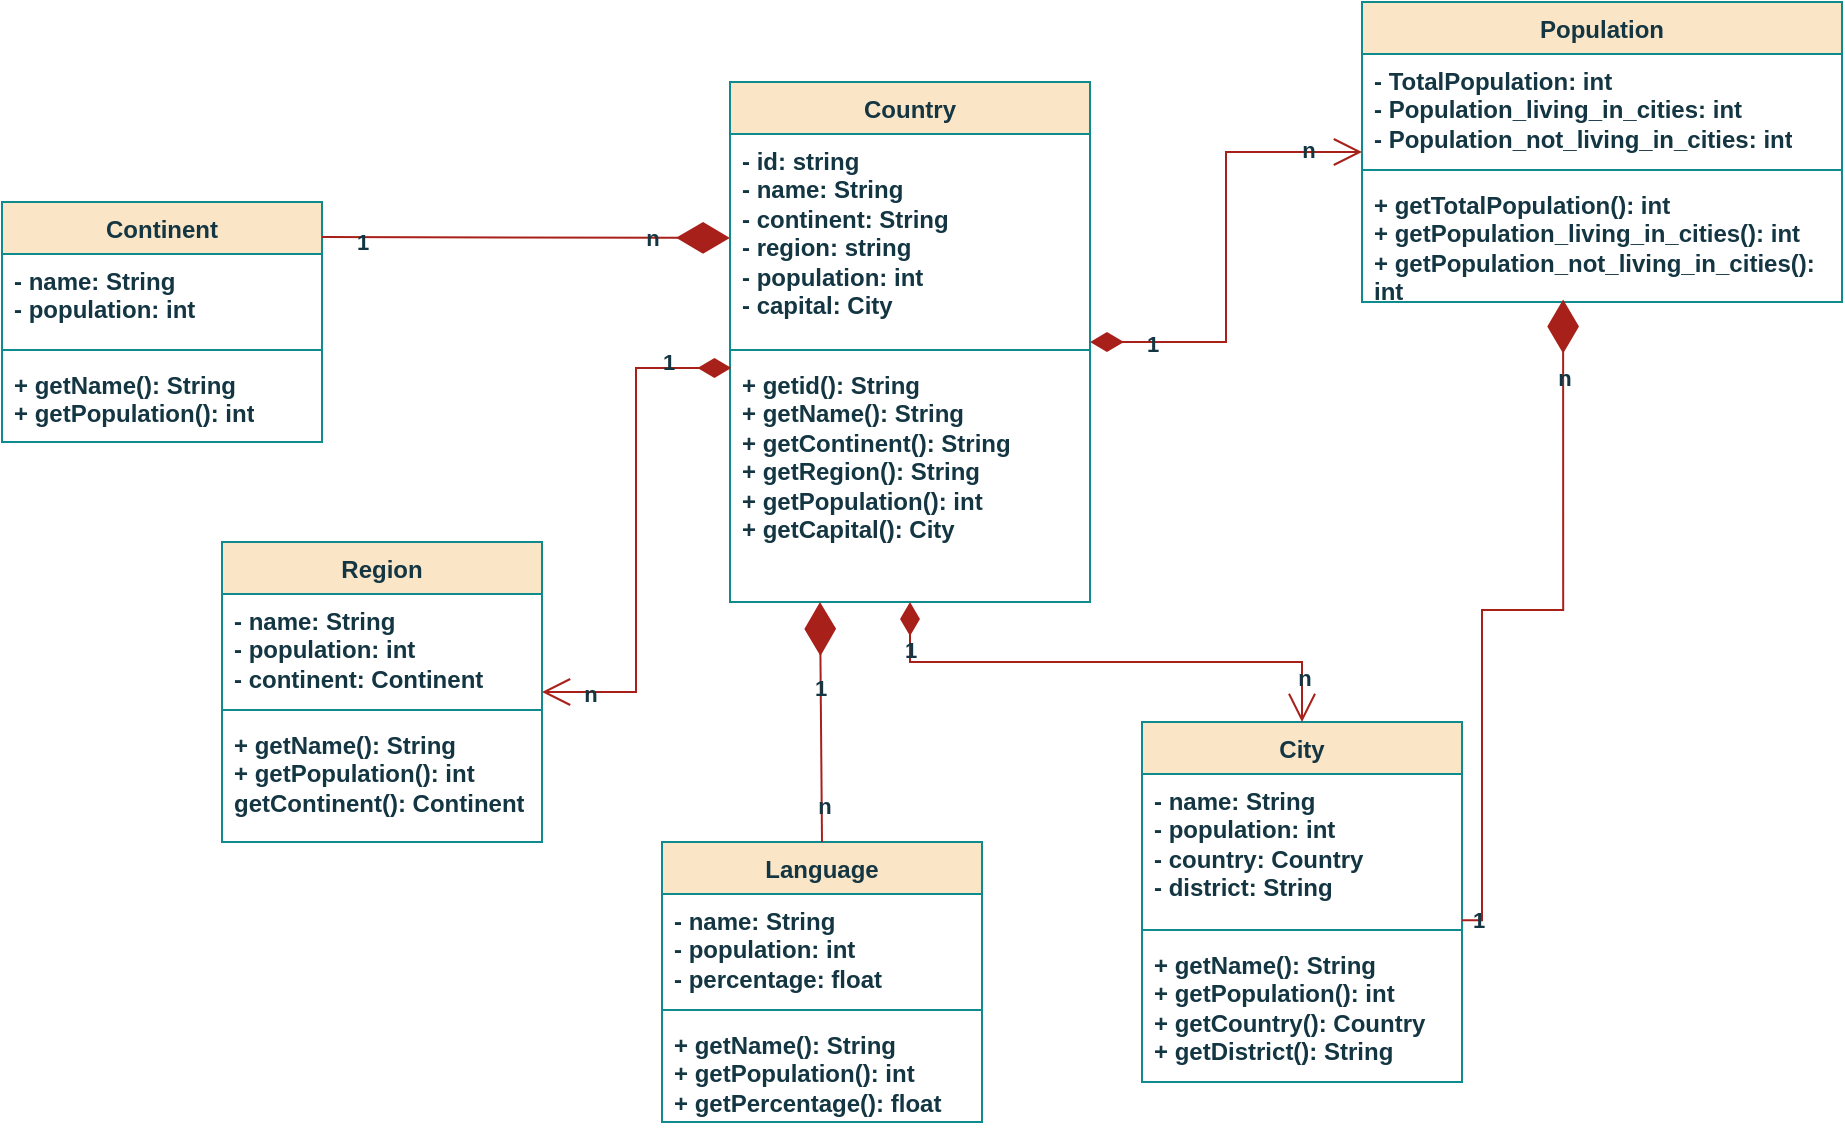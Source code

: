 <mxfile version="24.0.2" type="device">
  <diagram id="C5RBs43oDa-KdzZeNtuy" name="Page-1">
    <mxGraphModel dx="1703" dy="848" grid="1" gridSize="10" guides="1" tooltips="1" connect="1" arrows="1" fold="1" page="1" pageScale="1" pageWidth="827" pageHeight="1169" math="0" shadow="0">
      <root>
        <mxCell id="WIyWlLk6GJQsqaUBKTNV-0" />
        <mxCell id="WIyWlLk6GJQsqaUBKTNV-1" parent="WIyWlLk6GJQsqaUBKTNV-0" />
        <mxCell id="B-JvRNYnu4CM49zrLITP-0" value="Continent" style="swimlane;fontStyle=1;align=center;verticalAlign=top;childLayout=stackLayout;horizontal=1;startSize=26;horizontalStack=0;resizeParent=1;resizeParentMax=0;resizeLast=0;collapsible=1;marginBottom=0;whiteSpace=wrap;html=1;labelBackgroundColor=none;fillColor=#FAE5C7;strokeColor=#0F8B8D;fontColor=#143642;" vertex="1" parent="WIyWlLk6GJQsqaUBKTNV-1">
          <mxGeometry x="10" y="280" width="160" height="120" as="geometry">
            <mxRectangle x="80" y="283" width="90" height="30" as="alternateBounds" />
          </mxGeometry>
        </mxCell>
        <mxCell id="B-JvRNYnu4CM49zrLITP-1" value="- name: String&lt;div&gt;- population: int&lt;/div&gt;" style="text;strokeColor=none;fillColor=none;align=left;verticalAlign=top;spacingLeft=4;spacingRight=4;overflow=hidden;rotatable=0;points=[[0,0.5],[1,0.5]];portConstraint=eastwest;whiteSpace=wrap;html=1;fontStyle=1;labelBackgroundColor=none;fontColor=#143642;" vertex="1" parent="B-JvRNYnu4CM49zrLITP-0">
          <mxGeometry y="26" width="160" height="44" as="geometry" />
        </mxCell>
        <mxCell id="B-JvRNYnu4CM49zrLITP-2" value="" style="line;strokeWidth=1;fillColor=none;align=left;verticalAlign=middle;spacingTop=-1;spacingLeft=3;spacingRight=3;rotatable=0;labelPosition=right;points=[];portConstraint=eastwest;fontStyle=1;labelBackgroundColor=none;strokeColor=#0F8B8D;fontColor=#143642;" vertex="1" parent="B-JvRNYnu4CM49zrLITP-0">
          <mxGeometry y="70" width="160" height="8" as="geometry" />
        </mxCell>
        <mxCell id="B-JvRNYnu4CM49zrLITP-3" value="+ getName(): String&lt;div&gt;+ getPopulation(): int&lt;/div&gt;" style="text;strokeColor=none;fillColor=none;align=left;verticalAlign=top;spacingLeft=4;spacingRight=4;overflow=hidden;rotatable=0;points=[[0,0.5],[1,0.5]];portConstraint=eastwest;whiteSpace=wrap;html=1;fontStyle=1;labelBackgroundColor=none;fontColor=#143642;" vertex="1" parent="B-JvRNYnu4CM49zrLITP-0">
          <mxGeometry y="78" width="160" height="42" as="geometry" />
        </mxCell>
        <mxCell id="B-JvRNYnu4CM49zrLITP-4" value="Population" style="swimlane;fontStyle=1;align=center;verticalAlign=top;childLayout=stackLayout;horizontal=1;startSize=26;horizontalStack=0;resizeParent=1;resizeParentMax=0;resizeLast=0;collapsible=1;marginBottom=0;whiteSpace=wrap;html=1;labelBackgroundColor=none;fillColor=#FAE5C7;strokeColor=#0F8B8D;fontColor=#143642;" vertex="1" parent="WIyWlLk6GJQsqaUBKTNV-1">
          <mxGeometry x="690" y="180" width="240" height="150" as="geometry">
            <mxRectangle x="690" y="180" width="100" height="30" as="alternateBounds" />
          </mxGeometry>
        </mxCell>
        <mxCell id="B-JvRNYnu4CM49zrLITP-5" value="- TotalPopulation: int&lt;div&gt;- Population_living_in_cities: int&lt;/div&gt;&lt;div&gt;- Population_not_living_in_cities: int&lt;/div&gt;" style="text;strokeColor=none;fillColor=none;align=left;verticalAlign=top;spacingLeft=4;spacingRight=4;overflow=hidden;rotatable=0;points=[[0,0.5],[1,0.5]];portConstraint=eastwest;whiteSpace=wrap;html=1;fontStyle=1;labelBackgroundColor=none;fontColor=#143642;" vertex="1" parent="B-JvRNYnu4CM49zrLITP-4">
          <mxGeometry y="26" width="240" height="54" as="geometry" />
        </mxCell>
        <mxCell id="B-JvRNYnu4CM49zrLITP-6" value="" style="line;strokeWidth=1;fillColor=none;align=left;verticalAlign=middle;spacingTop=-1;spacingLeft=3;spacingRight=3;rotatable=0;labelPosition=right;points=[];portConstraint=eastwest;fontStyle=1;labelBackgroundColor=none;strokeColor=#0F8B8D;fontColor=#143642;" vertex="1" parent="B-JvRNYnu4CM49zrLITP-4">
          <mxGeometry y="80" width="240" height="8" as="geometry" />
        </mxCell>
        <mxCell id="B-JvRNYnu4CM49zrLITP-7" value="&lt;div&gt;+ getTotalPopulation(): int&lt;/div&gt;+ getPopulation_living_in_cities(): int&lt;div&gt;+ getPopulation_not_living_in_cities(): int&lt;/div&gt;&lt;div&gt;&lt;br&gt;&lt;/div&gt;" style="text;strokeColor=none;fillColor=none;align=left;verticalAlign=top;spacingLeft=4;spacingRight=4;overflow=hidden;rotatable=0;points=[[0,0.5],[1,0.5]];portConstraint=eastwest;whiteSpace=wrap;html=1;fontStyle=1;labelBackgroundColor=none;fontColor=#143642;" vertex="1" parent="B-JvRNYnu4CM49zrLITP-4">
          <mxGeometry y="88" width="240" height="62" as="geometry" />
        </mxCell>
        <mxCell id="B-JvRNYnu4CM49zrLITP-8" value="Language" style="swimlane;fontStyle=1;align=center;verticalAlign=top;childLayout=stackLayout;horizontal=1;startSize=26;horizontalStack=0;resizeParent=1;resizeParentMax=0;resizeLast=0;collapsible=1;marginBottom=0;whiteSpace=wrap;html=1;labelBackgroundColor=none;fillColor=#FAE5C7;strokeColor=#0F8B8D;fontColor=#143642;" vertex="1" parent="WIyWlLk6GJQsqaUBKTNV-1">
          <mxGeometry x="340" y="600" width="160" height="140" as="geometry">
            <mxRectangle x="374" y="585" width="90" height="30" as="alternateBounds" />
          </mxGeometry>
        </mxCell>
        <mxCell id="B-JvRNYnu4CM49zrLITP-9" value="- name: String&lt;div&gt;- population: int&lt;/div&gt;&lt;div&gt;- percentage: float&lt;/div&gt;" style="text;strokeColor=none;fillColor=none;align=left;verticalAlign=top;spacingLeft=4;spacingRight=4;overflow=hidden;rotatable=0;points=[[0,0.5],[1,0.5]];portConstraint=eastwest;whiteSpace=wrap;html=1;fontStyle=1;labelBackgroundColor=none;fontColor=#143642;" vertex="1" parent="B-JvRNYnu4CM49zrLITP-8">
          <mxGeometry y="26" width="160" height="54" as="geometry" />
        </mxCell>
        <mxCell id="B-JvRNYnu4CM49zrLITP-10" value="" style="line;strokeWidth=1;fillColor=none;align=left;verticalAlign=middle;spacingTop=-1;spacingLeft=3;spacingRight=3;rotatable=0;labelPosition=right;points=[];portConstraint=eastwest;fontStyle=1;labelBackgroundColor=none;strokeColor=#0F8B8D;fontColor=#143642;" vertex="1" parent="B-JvRNYnu4CM49zrLITP-8">
          <mxGeometry y="80" width="160" height="8" as="geometry" />
        </mxCell>
        <mxCell id="B-JvRNYnu4CM49zrLITP-11" value="+ getName(): String&lt;div&gt;+ getPopulation(): int&lt;/div&gt;&lt;div&gt;+ getPercentage(): float&lt;/div&gt;" style="text;strokeColor=none;fillColor=none;align=left;verticalAlign=top;spacingLeft=4;spacingRight=4;overflow=hidden;rotatable=0;points=[[0,0.5],[1,0.5]];portConstraint=eastwest;whiteSpace=wrap;html=1;fontStyle=1;labelBackgroundColor=none;fontColor=#143642;" vertex="1" parent="B-JvRNYnu4CM49zrLITP-8">
          <mxGeometry y="88" width="160" height="52" as="geometry" />
        </mxCell>
        <mxCell id="B-JvRNYnu4CM49zrLITP-12" value="Region" style="swimlane;fontStyle=1;align=center;verticalAlign=top;childLayout=stackLayout;horizontal=1;startSize=26;horizontalStack=0;resizeParent=1;resizeParentMax=0;resizeLast=0;collapsible=1;marginBottom=0;whiteSpace=wrap;html=1;labelBackgroundColor=none;fillColor=#FAE5C7;strokeColor=#0F8B8D;fontColor=#143642;" vertex="1" parent="WIyWlLk6GJQsqaUBKTNV-1">
          <mxGeometry x="120" y="450" width="160" height="150" as="geometry">
            <mxRectangle x="120" y="450" width="80" height="30" as="alternateBounds" />
          </mxGeometry>
        </mxCell>
        <mxCell id="B-JvRNYnu4CM49zrLITP-13" value="- name: String&lt;div&gt;- population: int&lt;/div&gt;&lt;div&gt;- continent: Continent&lt;/div&gt;" style="text;strokeColor=none;fillColor=none;align=left;verticalAlign=top;spacingLeft=4;spacingRight=4;overflow=hidden;rotatable=0;points=[[0,0.5],[1,0.5]];portConstraint=eastwest;whiteSpace=wrap;html=1;fontStyle=1;labelBackgroundColor=none;fontColor=#143642;" vertex="1" parent="B-JvRNYnu4CM49zrLITP-12">
          <mxGeometry y="26" width="160" height="54" as="geometry" />
        </mxCell>
        <mxCell id="B-JvRNYnu4CM49zrLITP-14" value="" style="line;strokeWidth=1;fillColor=none;align=left;verticalAlign=middle;spacingTop=-1;spacingLeft=3;spacingRight=3;rotatable=0;labelPosition=right;points=[];portConstraint=eastwest;fontStyle=1;labelBackgroundColor=none;strokeColor=#0F8B8D;fontColor=#143642;" vertex="1" parent="B-JvRNYnu4CM49zrLITP-12">
          <mxGeometry y="80" width="160" height="8" as="geometry" />
        </mxCell>
        <mxCell id="B-JvRNYnu4CM49zrLITP-15" value="+ getName(): String&lt;div&gt;+ getPopulation(): int&lt;/div&gt;&lt;div&gt;getContinent(): Continent&lt;/div&gt;" style="text;strokeColor=none;fillColor=none;align=left;verticalAlign=top;spacingLeft=4;spacingRight=4;overflow=hidden;rotatable=0;points=[[0,0.5],[1,0.5]];portConstraint=eastwest;whiteSpace=wrap;html=1;fontStyle=1;labelBackgroundColor=none;fontColor=#143642;" vertex="1" parent="B-JvRNYnu4CM49zrLITP-12">
          <mxGeometry y="88" width="160" height="62" as="geometry" />
        </mxCell>
        <mxCell id="B-JvRNYnu4CM49zrLITP-16" value="Country" style="swimlane;fontStyle=1;align=center;verticalAlign=top;childLayout=stackLayout;horizontal=1;startSize=26;horizontalStack=0;resizeParent=1;resizeParentMax=0;resizeLast=0;collapsible=1;marginBottom=0;whiteSpace=wrap;html=1;labelBackgroundColor=none;fillColor=#FAE5C7;strokeColor=#0F8B8D;fontColor=#143642;" vertex="1" parent="WIyWlLk6GJQsqaUBKTNV-1">
          <mxGeometry x="374" y="220" width="180" height="260" as="geometry">
            <mxRectangle x="374" y="220" width="80" height="30" as="alternateBounds" />
          </mxGeometry>
        </mxCell>
        <mxCell id="B-JvRNYnu4CM49zrLITP-17" value="- id: string&lt;div&gt;- name: String&lt;/div&gt;&lt;div&gt;- continent: String&lt;/div&gt;&lt;div&gt;- region: string&lt;/div&gt;&lt;div&gt;- population: int&lt;/div&gt;&lt;div&gt;- capital: City&lt;/div&gt;" style="text;strokeColor=none;fillColor=none;align=left;verticalAlign=top;spacingLeft=4;spacingRight=4;overflow=hidden;rotatable=0;points=[[0,0.5],[1,0.5]];portConstraint=eastwest;whiteSpace=wrap;html=1;fontStyle=1;labelBackgroundColor=none;fontColor=#143642;" vertex="1" parent="B-JvRNYnu4CM49zrLITP-16">
          <mxGeometry y="26" width="180" height="104" as="geometry" />
        </mxCell>
        <mxCell id="B-JvRNYnu4CM49zrLITP-18" value="" style="line;strokeWidth=1;fillColor=none;align=left;verticalAlign=middle;spacingTop=-1;spacingLeft=3;spacingRight=3;rotatable=0;labelPosition=right;points=[];portConstraint=eastwest;fontStyle=1;labelBackgroundColor=none;strokeColor=#0F8B8D;fontColor=#143642;" vertex="1" parent="B-JvRNYnu4CM49zrLITP-16">
          <mxGeometry y="130" width="180" height="8" as="geometry" />
        </mxCell>
        <mxCell id="B-JvRNYnu4CM49zrLITP-19" value="+ getid(): String&lt;div&gt;+ getName(): String&lt;/div&gt;&lt;div&gt;+ getContinent(): String&lt;/div&gt;&lt;div&gt;+ getRegion(): String&lt;/div&gt;&lt;div&gt;+ getPopulation(): int&lt;/div&gt;&lt;div&gt;+ getCapital(): City&lt;/div&gt;" style="text;strokeColor=none;fillColor=none;align=left;verticalAlign=top;spacingLeft=4;spacingRight=4;overflow=hidden;rotatable=0;points=[[0,0.5],[1,0.5]];portConstraint=eastwest;whiteSpace=wrap;html=1;fontStyle=1;labelBackgroundColor=none;fontColor=#143642;" vertex="1" parent="B-JvRNYnu4CM49zrLITP-16">
          <mxGeometry y="138" width="180" height="122" as="geometry" />
        </mxCell>
        <mxCell id="B-JvRNYnu4CM49zrLITP-20" value="City" style="swimlane;fontStyle=1;align=center;verticalAlign=top;childLayout=stackLayout;horizontal=1;startSize=26;horizontalStack=0;resizeParent=1;resizeParentMax=0;resizeLast=0;collapsible=1;marginBottom=0;whiteSpace=wrap;html=1;labelBackgroundColor=none;fillColor=#FAE5C7;strokeColor=#0F8B8D;fontColor=#143642;" vertex="1" parent="WIyWlLk6GJQsqaUBKTNV-1">
          <mxGeometry x="580" y="540" width="160" height="180" as="geometry">
            <mxRectangle x="580" y="435" width="60" height="30" as="alternateBounds" />
          </mxGeometry>
        </mxCell>
        <mxCell id="B-JvRNYnu4CM49zrLITP-21" value="- name: String&lt;div&gt;- population: int&lt;/div&gt;&lt;div&gt;- country: Country&lt;/div&gt;&lt;div&gt;- district: String&lt;/div&gt;" style="text;strokeColor=none;fillColor=none;align=left;verticalAlign=top;spacingLeft=4;spacingRight=4;overflow=hidden;rotatable=0;points=[[0,0.5],[1,0.5]];portConstraint=eastwest;whiteSpace=wrap;html=1;fontStyle=1;labelBackgroundColor=none;fontColor=#143642;" vertex="1" parent="B-JvRNYnu4CM49zrLITP-20">
          <mxGeometry y="26" width="160" height="74" as="geometry" />
        </mxCell>
        <mxCell id="B-JvRNYnu4CM49zrLITP-22" value="" style="line;strokeWidth=1;fillColor=none;align=left;verticalAlign=middle;spacingTop=-1;spacingLeft=3;spacingRight=3;rotatable=0;labelPosition=right;points=[];portConstraint=eastwest;fontStyle=1;labelBackgroundColor=none;strokeColor=#0F8B8D;fontColor=#143642;" vertex="1" parent="B-JvRNYnu4CM49zrLITP-20">
          <mxGeometry y="100" width="160" height="8" as="geometry" />
        </mxCell>
        <mxCell id="B-JvRNYnu4CM49zrLITP-23" value="+ getName(): String&lt;div&gt;+ getPopulation(): int&lt;/div&gt;&lt;div&gt;+ getCountry(): Country&lt;/div&gt;&lt;div&gt;+ getDistrict(): String&lt;/div&gt;" style="text;strokeColor=none;fillColor=none;align=left;verticalAlign=top;spacingLeft=4;spacingRight=4;overflow=hidden;rotatable=0;points=[[0,0.5],[1,0.5]];portConstraint=eastwest;whiteSpace=wrap;html=1;fontStyle=1;labelBackgroundColor=none;fontColor=#143642;" vertex="1" parent="B-JvRNYnu4CM49zrLITP-20">
          <mxGeometry y="108" width="160" height="72" as="geometry" />
        </mxCell>
        <mxCell id="B-JvRNYnu4CM49zrLITP-31" value="" style="endArrow=open;html=1;endSize=12;startArrow=diamondThin;startSize=14;startFill=1;edgeStyle=orthogonalEdgeStyle;align=left;verticalAlign=bottom;rounded=0;exitX=1;exitY=0.5;exitDx=0;exitDy=0;entryX=0;entryY=0.5;entryDx=0;entryDy=0;fontStyle=1;labelBackgroundColor=none;fontColor=default;strokeColor=#A8201A;" edge="1" parent="WIyWlLk6GJQsqaUBKTNV-1" source="B-JvRNYnu4CM49zrLITP-16" target="B-JvRNYnu4CM49zrLITP-4">
          <mxGeometry x="-1" y="3" relative="1" as="geometry">
            <mxPoint x="390" y="410" as="sourcePoint" />
            <mxPoint x="550" y="410" as="targetPoint" />
          </mxGeometry>
        </mxCell>
        <mxCell id="B-JvRNYnu4CM49zrLITP-37" value="n" style="edgeLabel;html=1;align=center;verticalAlign=middle;resizable=0;points=[];fontStyle=1;labelBackgroundColor=none;fontColor=#143642;" vertex="1" connectable="0" parent="B-JvRNYnu4CM49zrLITP-31">
          <mxGeometry x="0.763" y="1" relative="1" as="geometry">
            <mxPoint as="offset" />
          </mxGeometry>
        </mxCell>
        <mxCell id="B-JvRNYnu4CM49zrLITP-50" value="1" style="edgeLabel;html=1;align=center;verticalAlign=middle;resizable=0;points=[];fontStyle=1;labelBackgroundColor=none;fontColor=#143642;" vertex="1" connectable="0" parent="B-JvRNYnu4CM49zrLITP-31">
          <mxGeometry x="-0.738" y="-1" relative="1" as="geometry">
            <mxPoint as="offset" />
          </mxGeometry>
        </mxCell>
        <mxCell id="B-JvRNYnu4CM49zrLITP-32" value="" style="endArrow=open;html=1;endSize=12;startArrow=diamondThin;startSize=14;startFill=1;edgeStyle=orthogonalEdgeStyle;align=left;verticalAlign=bottom;rounded=0;exitX=0.5;exitY=1;exitDx=0;exitDy=0;entryX=0.5;entryY=0;entryDx=0;entryDy=0;fontStyle=1;labelBackgroundColor=none;fontColor=default;strokeColor=#A8201A;" edge="1" parent="WIyWlLk6GJQsqaUBKTNV-1" source="B-JvRNYnu4CM49zrLITP-16" target="B-JvRNYnu4CM49zrLITP-20">
          <mxGeometry x="-1" y="3" relative="1" as="geometry">
            <mxPoint x="390" y="410" as="sourcePoint" />
            <mxPoint x="550" y="410" as="targetPoint" />
          </mxGeometry>
        </mxCell>
        <mxCell id="B-JvRNYnu4CM49zrLITP-42" value="n" style="edgeLabel;html=1;align=center;verticalAlign=middle;resizable=0;points=[];fontStyle=1;labelBackgroundColor=none;fontColor=#143642;" vertex="1" connectable="0" parent="B-JvRNYnu4CM49zrLITP-32">
          <mxGeometry x="0.829" y="1" relative="1" as="geometry">
            <mxPoint as="offset" />
          </mxGeometry>
        </mxCell>
        <mxCell id="B-JvRNYnu4CM49zrLITP-49" value="1" style="edgeLabel;html=1;align=center;verticalAlign=middle;resizable=0;points=[];fontStyle=1;labelBackgroundColor=none;fontColor=#143642;" vertex="1" connectable="0" parent="B-JvRNYnu4CM49zrLITP-32">
          <mxGeometry x="-0.816" relative="1" as="geometry">
            <mxPoint as="offset" />
          </mxGeometry>
        </mxCell>
        <mxCell id="B-JvRNYnu4CM49zrLITP-34" value="" style="endArrow=open;html=1;endSize=12;startArrow=diamondThin;startSize=14;startFill=1;edgeStyle=orthogonalEdgeStyle;align=left;verticalAlign=bottom;rounded=0;exitX=0.004;exitY=0.041;exitDx=0;exitDy=0;exitPerimeter=0;entryX=1;entryY=0.5;entryDx=0;entryDy=0;fontStyle=1;labelBackgroundColor=none;fontColor=default;strokeColor=#A8201A;" edge="1" parent="WIyWlLk6GJQsqaUBKTNV-1" source="B-JvRNYnu4CM49zrLITP-19" target="B-JvRNYnu4CM49zrLITP-12">
          <mxGeometry x="-1" y="3" relative="1" as="geometry">
            <mxPoint x="260" y="410" as="sourcePoint" />
            <mxPoint x="420" y="410" as="targetPoint" />
          </mxGeometry>
        </mxCell>
        <mxCell id="B-JvRNYnu4CM49zrLITP-47" value="n" style="edgeLabel;html=1;align=center;verticalAlign=middle;resizable=0;points=[];fontStyle=1;labelBackgroundColor=none;fontColor=#143642;" vertex="1" connectable="0" parent="B-JvRNYnu4CM49zrLITP-34">
          <mxGeometry x="0.812" y="1" relative="1" as="geometry">
            <mxPoint as="offset" />
          </mxGeometry>
        </mxCell>
        <mxCell id="B-JvRNYnu4CM49zrLITP-48" value="1" style="edgeLabel;html=1;align=center;verticalAlign=middle;resizable=0;points=[];fontStyle=1;labelBackgroundColor=none;fontColor=#143642;" vertex="1" connectable="0" parent="B-JvRNYnu4CM49zrLITP-34">
          <mxGeometry x="-0.752" y="4" relative="1" as="geometry">
            <mxPoint y="-7" as="offset" />
          </mxGeometry>
        </mxCell>
        <mxCell id="B-JvRNYnu4CM49zrLITP-35" value="" style="endArrow=diamondThin;endFill=1;endSize=24;html=1;rounded=0;exitX=1;exitY=0.5;exitDx=0;exitDy=0;entryX=0.419;entryY=0.98;entryDx=0;entryDy=0;entryPerimeter=0;edgeStyle=orthogonalEdgeStyle;fontStyle=1;labelBackgroundColor=none;fontColor=default;strokeColor=#A8201A;" edge="1" parent="WIyWlLk6GJQsqaUBKTNV-1" target="B-JvRNYnu4CM49zrLITP-7">
          <mxGeometry width="160" relative="1" as="geometry">
            <mxPoint x="740" y="639.09" as="sourcePoint" />
            <mxPoint x="811.92" y="369.996" as="targetPoint" />
            <Array as="points">
              <mxPoint x="750" y="639" />
              <mxPoint x="750" y="484" />
              <mxPoint x="791" y="484" />
            </Array>
          </mxGeometry>
        </mxCell>
        <mxCell id="B-JvRNYnu4CM49zrLITP-38" value="1" style="edgeLabel;html=1;align=center;verticalAlign=middle;resizable=0;points=[];fontStyle=1;labelBackgroundColor=none;fontColor=#143642;" vertex="1" connectable="0" parent="B-JvRNYnu4CM49zrLITP-35">
          <mxGeometry x="-0.957" relative="1" as="geometry">
            <mxPoint as="offset" />
          </mxGeometry>
        </mxCell>
        <mxCell id="B-JvRNYnu4CM49zrLITP-43" value="n" style="edgeLabel;html=1;align=center;verticalAlign=middle;resizable=0;points=[];fontStyle=1;labelBackgroundColor=none;fontColor=#143642;" vertex="1" connectable="0" parent="B-JvRNYnu4CM49zrLITP-35">
          <mxGeometry x="0.781" relative="1" as="geometry">
            <mxPoint as="offset" />
          </mxGeometry>
        </mxCell>
        <mxCell id="B-JvRNYnu4CM49zrLITP-39" value="" style="endArrow=diamondThin;endFill=1;endSize=24;html=1;rounded=0;exitX=0.5;exitY=0;exitDx=0;exitDy=0;entryX=0.25;entryY=1;entryDx=0;entryDy=0;entryPerimeter=0;fontStyle=1;labelBackgroundColor=none;fontColor=default;strokeColor=#A8201A;" edge="1" parent="WIyWlLk6GJQsqaUBKTNV-1" source="B-JvRNYnu4CM49zrLITP-8" target="B-JvRNYnu4CM49zrLITP-19">
          <mxGeometry width="160" relative="1" as="geometry">
            <mxPoint x="360" y="470" as="sourcePoint" />
            <mxPoint x="520" y="470" as="targetPoint" />
          </mxGeometry>
        </mxCell>
        <mxCell id="B-JvRNYnu4CM49zrLITP-40" value="n" style="edgeLabel;html=1;align=center;verticalAlign=middle;resizable=0;points=[];fontStyle=1;labelBackgroundColor=none;fontColor=#143642;" vertex="1" connectable="0" parent="B-JvRNYnu4CM49zrLITP-39">
          <mxGeometry x="-0.637" y="2" relative="1" as="geometry">
            <mxPoint x="3" y="4" as="offset" />
          </mxGeometry>
        </mxCell>
        <mxCell id="B-JvRNYnu4CM49zrLITP-41" value="1" style="edgeLabel;html=1;align=center;verticalAlign=middle;resizable=0;points=[];fontStyle=1;labelBackgroundColor=none;fontColor=#143642;" vertex="1" connectable="0" parent="B-JvRNYnu4CM49zrLITP-39">
          <mxGeometry x="0.294" y="1" relative="1" as="geometry">
            <mxPoint as="offset" />
          </mxGeometry>
        </mxCell>
        <mxCell id="B-JvRNYnu4CM49zrLITP-44" value="" style="endArrow=diamondThin;endFill=1;endSize=24;html=1;rounded=0;entryX=0;entryY=0.5;entryDx=0;entryDy=0;fontStyle=1;labelBackgroundColor=none;fontColor=default;strokeColor=#A8201A;" edge="1" parent="WIyWlLk6GJQsqaUBKTNV-1" target="B-JvRNYnu4CM49zrLITP-17">
          <mxGeometry width="160" relative="1" as="geometry">
            <mxPoint x="170" y="297.47" as="sourcePoint" />
            <mxPoint x="330" y="297.47" as="targetPoint" />
          </mxGeometry>
        </mxCell>
        <mxCell id="B-JvRNYnu4CM49zrLITP-45" value="1" style="edgeLabel;html=1;align=center;verticalAlign=middle;resizable=0;points=[];fontStyle=1;labelBackgroundColor=none;fontColor=#143642;" vertex="1" connectable="0" parent="B-JvRNYnu4CM49zrLITP-44">
          <mxGeometry x="-0.807" y="-2" relative="1" as="geometry">
            <mxPoint as="offset" />
          </mxGeometry>
        </mxCell>
        <mxCell id="B-JvRNYnu4CM49zrLITP-46" value="n" style="edgeLabel;html=1;align=center;verticalAlign=middle;resizable=0;points=[];fontStyle=1;labelBackgroundColor=none;fontColor=#143642;" vertex="1" connectable="0" parent="B-JvRNYnu4CM49zrLITP-44">
          <mxGeometry x="0.617" relative="1" as="geometry">
            <mxPoint as="offset" />
          </mxGeometry>
        </mxCell>
      </root>
    </mxGraphModel>
  </diagram>
</mxfile>
